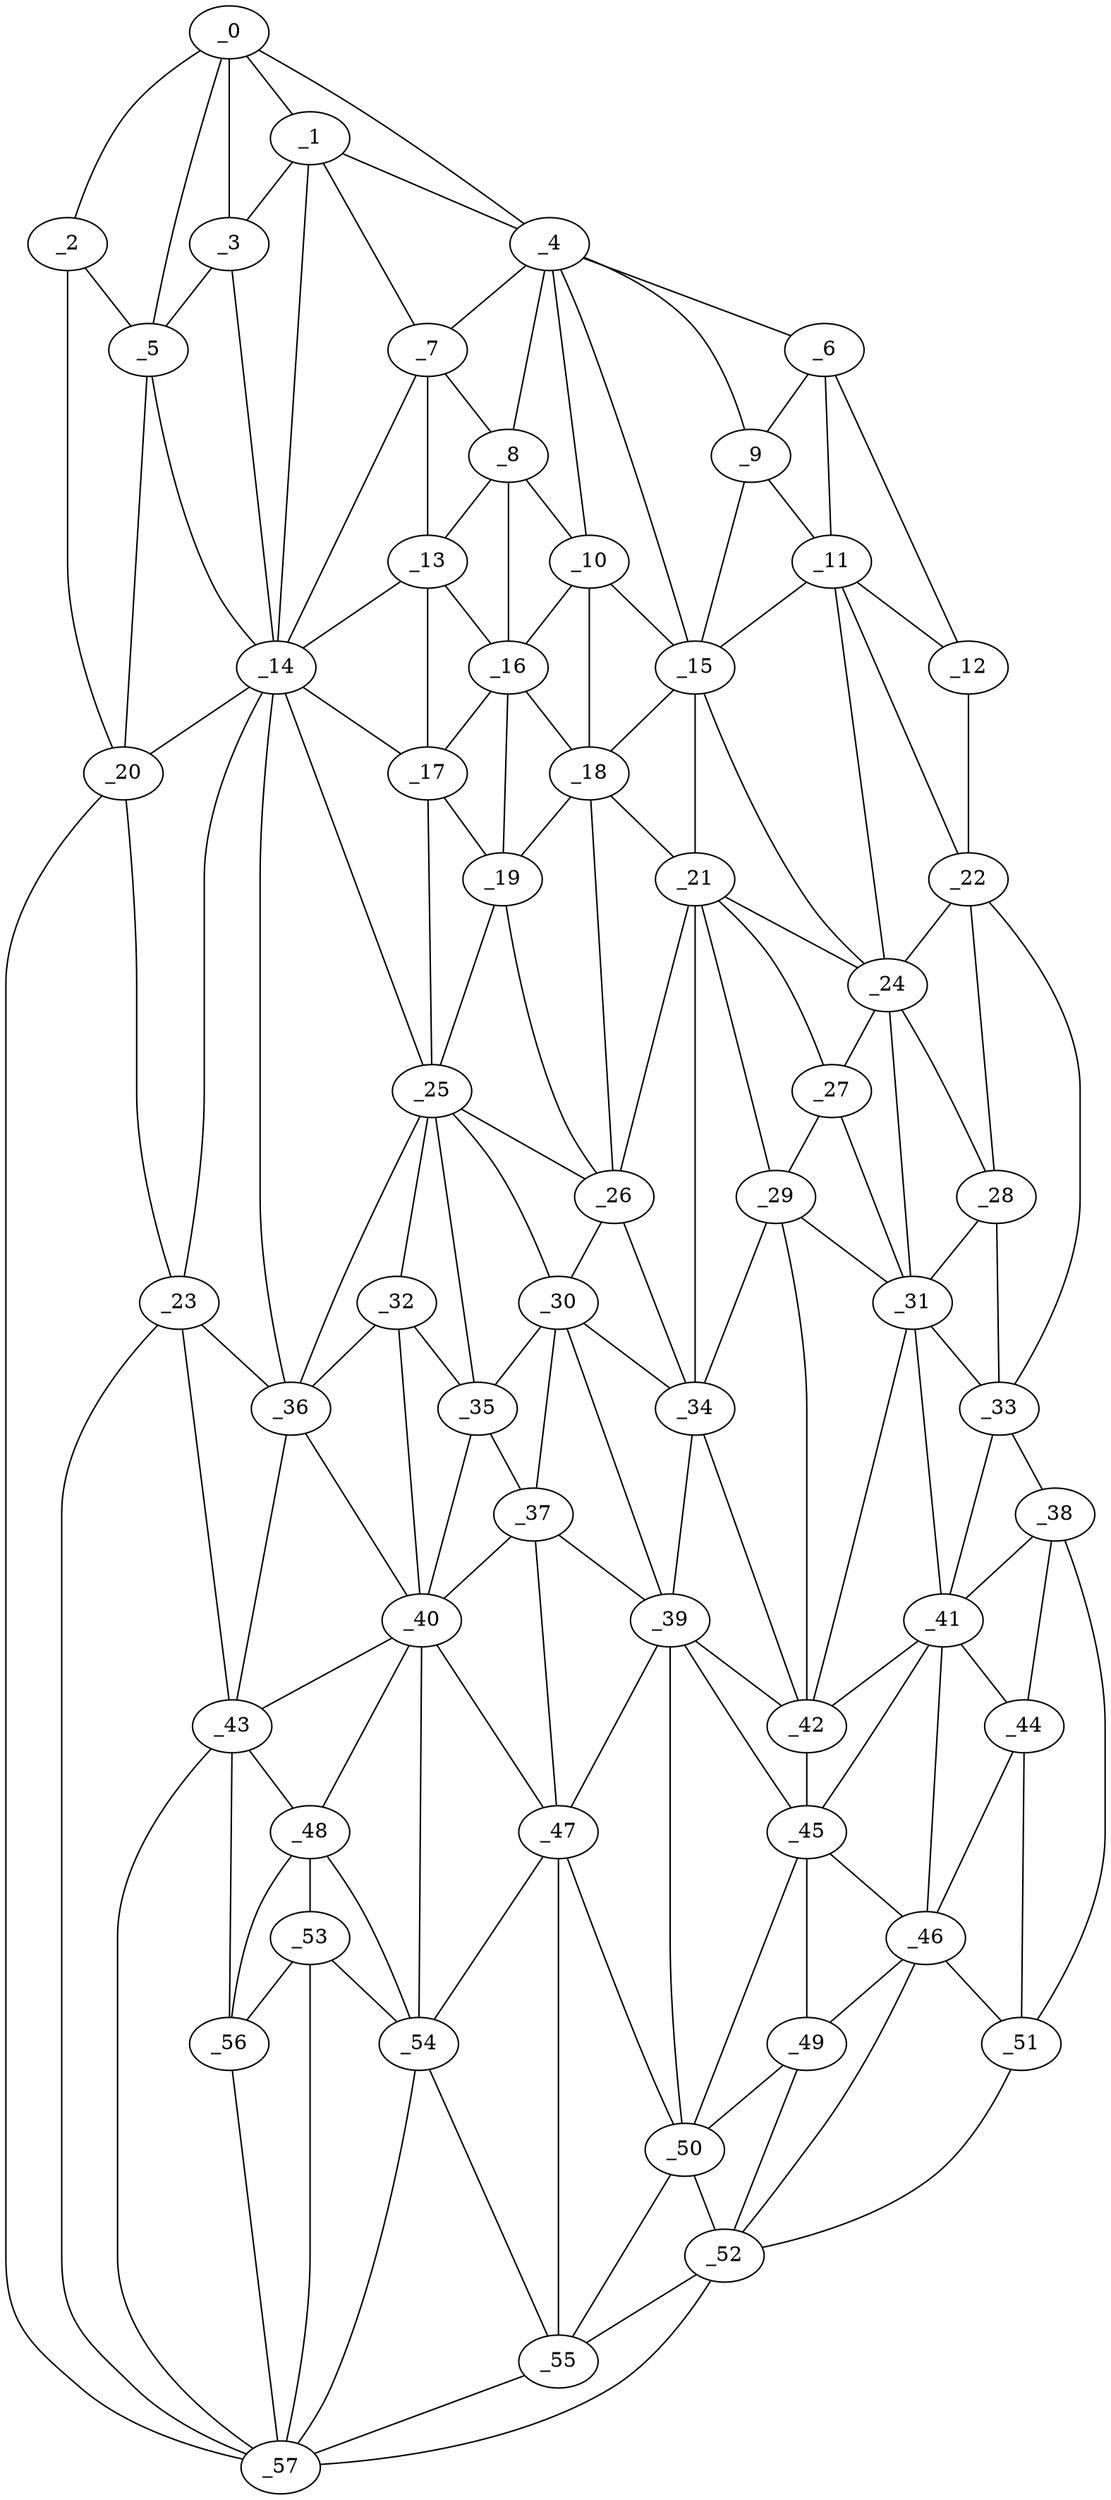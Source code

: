 graph "obj16__165.gxl" {
	_0	 [x=31,
		y=36];
	_1	 [x=35,
		y=41];
	_0 -- _1	 [valence=1];
	_2	 [x=38,
		y=16];
	_0 -- _2	 [valence=1];
	_3	 [x=38,
		y=32];
	_0 -- _3	 [valence=2];
	_4	 [x=39,
		y=84];
	_0 -- _4	 [valence=1];
	_5	 [x=40,
		y=25];
	_0 -- _5	 [valence=2];
	_1 -- _3	 [valence=1];
	_1 -- _4	 [valence=2];
	_7	 [x=48,
		y=53];
	_1 -- _7	 [valence=2];
	_14	 [x=60,
		y=40];
	_1 -- _14	 [valence=1];
	_2 -- _5	 [valence=1];
	_20	 [x=74,
		y=7];
	_2 -- _20	 [valence=1];
	_3 -- _5	 [valence=1];
	_3 -- _14	 [valence=2];
	_6	 [x=43,
		y=104];
	_4 -- _6	 [valence=1];
	_4 -- _7	 [valence=2];
	_8	 [x=49,
		y=72];
	_4 -- _8	 [valence=1];
	_9	 [x=49,
		y=99];
	_4 -- _9	 [valence=2];
	_10	 [x=56,
		y=76];
	_4 -- _10	 [valence=2];
	_15	 [x=61,
		y=91];
	_4 -- _15	 [valence=1];
	_5 -- _14	 [valence=2];
	_5 -- _20	 [valence=1];
	_6 -- _9	 [valence=2];
	_11	 [x=58,
		y=105];
	_6 -- _11	 [valence=2];
	_12	 [x=58,
		y=110];
	_6 -- _12	 [valence=1];
	_7 -- _8	 [valence=2];
	_13	 [x=59,
		y=55];
	_7 -- _13	 [valence=1];
	_7 -- _14	 [valence=2];
	_8 -- _10	 [valence=2];
	_8 -- _13	 [valence=1];
	_16	 [x=63,
		y=70];
	_8 -- _16	 [valence=1];
	_9 -- _11	 [valence=1];
	_9 -- _15	 [valence=1];
	_10 -- _15	 [valence=2];
	_10 -- _16	 [valence=2];
	_18	 [x=70,
		y=80];
	_10 -- _18	 [valence=1];
	_11 -- _12	 [valence=2];
	_11 -- _15	 [valence=2];
	_22	 [x=77,
		y=117];
	_11 -- _22	 [valence=2];
	_24	 [x=81,
		y=98];
	_11 -- _24	 [valence=1];
	_12 -- _22	 [valence=1];
	_13 -- _14	 [valence=2];
	_13 -- _16	 [valence=2];
	_17	 [x=70,
		y=59];
	_13 -- _17	 [valence=1];
	_14 -- _17	 [valence=2];
	_14 -- _20	 [valence=2];
	_23	 [x=80,
		y=11];
	_14 -- _23	 [valence=1];
	_25	 [x=83,
		y=58];
	_14 -- _25	 [valence=2];
	_36	 [x=96,
		y=40];
	_14 -- _36	 [valence=2];
	_15 -- _18	 [valence=2];
	_21	 [x=76,
		y=86];
	_15 -- _21	 [valence=2];
	_15 -- _24	 [valence=1];
	_16 -- _17	 [valence=2];
	_16 -- _18	 [valence=2];
	_19	 [x=72,
		y=67];
	_16 -- _19	 [valence=1];
	_17 -- _19	 [valence=2];
	_17 -- _25	 [valence=2];
	_18 -- _19	 [valence=2];
	_18 -- _21	 [valence=1];
	_26	 [x=84,
		y=72];
	_18 -- _26	 [valence=2];
	_19 -- _25	 [valence=2];
	_19 -- _26	 [valence=2];
	_20 -- _23	 [valence=2];
	_57	 [x=126,
		y=21];
	_20 -- _57	 [valence=1];
	_21 -- _24	 [valence=1];
	_21 -- _26	 [valence=2];
	_27	 [x=84,
		y=96];
	_21 -- _27	 [valence=1];
	_29	 [x=90,
		y=94];
	_21 -- _29	 [valence=2];
	_34	 [x=94,
		y=88];
	_21 -- _34	 [valence=2];
	_22 -- _24	 [valence=2];
	_28	 [x=85,
		y=110];
	_22 -- _28	 [valence=2];
	_33	 [x=92,
		y=117];
	_22 -- _33	 [valence=1];
	_23 -- _36	 [valence=2];
	_43	 [x=107,
		y=37];
	_23 -- _43	 [valence=2];
	_23 -- _57	 [valence=2];
	_24 -- _27	 [valence=1];
	_24 -- _28	 [valence=1];
	_31	 [x=91,
		y=101];
	_24 -- _31	 [valence=2];
	_25 -- _26	 [valence=1];
	_30	 [x=91,
		y=70];
	_25 -- _30	 [valence=2];
	_32	 [x=92,
		y=53];
	_25 -- _32	 [valence=2];
	_35	 [x=95,
		y=58];
	_25 -- _35	 [valence=2];
	_25 -- _36	 [valence=1];
	_26 -- _30	 [valence=2];
	_26 -- _34	 [valence=1];
	_27 -- _29	 [valence=2];
	_27 -- _31	 [valence=2];
	_28 -- _31	 [valence=1];
	_28 -- _33	 [valence=2];
	_29 -- _31	 [valence=2];
	_29 -- _34	 [valence=1];
	_42	 [x=106,
		y=90];
	_29 -- _42	 [valence=2];
	_30 -- _34	 [valence=1];
	_30 -- _35	 [valence=1];
	_37	 [x=100,
		y=67];
	_30 -- _37	 [valence=2];
	_39	 [x=103,
		y=82];
	_30 -- _39	 [valence=2];
	_31 -- _33	 [valence=2];
	_41	 [x=104,
		y=105];
	_31 -- _41	 [valence=2];
	_31 -- _42	 [valence=2];
	_32 -- _35	 [valence=2];
	_32 -- _36	 [valence=2];
	_40	 [x=104,
		y=56];
	_32 -- _40	 [valence=2];
	_38	 [x=101,
		y=117];
	_33 -- _38	 [valence=1];
	_33 -- _41	 [valence=2];
	_34 -- _39	 [valence=2];
	_34 -- _42	 [valence=1];
	_35 -- _37	 [valence=2];
	_35 -- _40	 [valence=2];
	_36 -- _40	 [valence=2];
	_36 -- _43	 [valence=1];
	_37 -- _39	 [valence=1];
	_37 -- _40	 [valence=2];
	_47	 [x=115,
		y=66];
	_37 -- _47	 [valence=2];
	_38 -- _41	 [valence=2];
	_44	 [x=109,
		y=107];
	_38 -- _44	 [valence=1];
	_51	 [x=120,
		y=112];
	_38 -- _51	 [valence=1];
	_39 -- _42	 [valence=2];
	_45	 [x=111,
		y=92];
	_39 -- _45	 [valence=1];
	_39 -- _47	 [valence=1];
	_50	 [x=120,
		y=86];
	_39 -- _50	 [valence=2];
	_40 -- _43	 [valence=2];
	_40 -- _47	 [valence=2];
	_48	 [x=118,
		y=38];
	_40 -- _48	 [valence=2];
	_54	 [x=122,
		y=56];
	_40 -- _54	 [valence=2];
	_41 -- _42	 [valence=1];
	_41 -- _44	 [valence=1];
	_41 -- _45	 [valence=2];
	_46	 [x=114,
		y=103];
	_41 -- _46	 [valence=1];
	_42 -- _45	 [valence=2];
	_43 -- _48	 [valence=2];
	_56	 [x=124,
		y=27];
	_43 -- _56	 [valence=2];
	_43 -- _57	 [valence=1];
	_44 -- _46	 [valence=2];
	_44 -- _51	 [valence=2];
	_45 -- _46	 [valence=2];
	_49	 [x=119,
		y=94];
	_45 -- _49	 [valence=1];
	_45 -- _50	 [valence=2];
	_46 -- _49	 [valence=2];
	_46 -- _51	 [valence=1];
	_52	 [x=121,
		y=100];
	_46 -- _52	 [valence=2];
	_47 -- _50	 [valence=2];
	_47 -- _54	 [valence=2];
	_55	 [x=122,
		y=69];
	_47 -- _55	 [valence=1];
	_53	 [x=122,
		y=37];
	_48 -- _53	 [valence=1];
	_48 -- _54	 [valence=2];
	_48 -- _56	 [valence=2];
	_49 -- _50	 [valence=1];
	_49 -- _52	 [valence=2];
	_50 -- _52	 [valence=2];
	_50 -- _55	 [valence=1];
	_51 -- _52	 [valence=1];
	_52 -- _55	 [valence=2];
	_52 -- _57	 [valence=1];
	_53 -- _54	 [valence=1];
	_53 -- _56	 [valence=2];
	_53 -- _57	 [valence=2];
	_54 -- _55	 [valence=1];
	_54 -- _57	 [valence=2];
	_55 -- _57	 [valence=2];
	_56 -- _57	 [valence=2];
}
